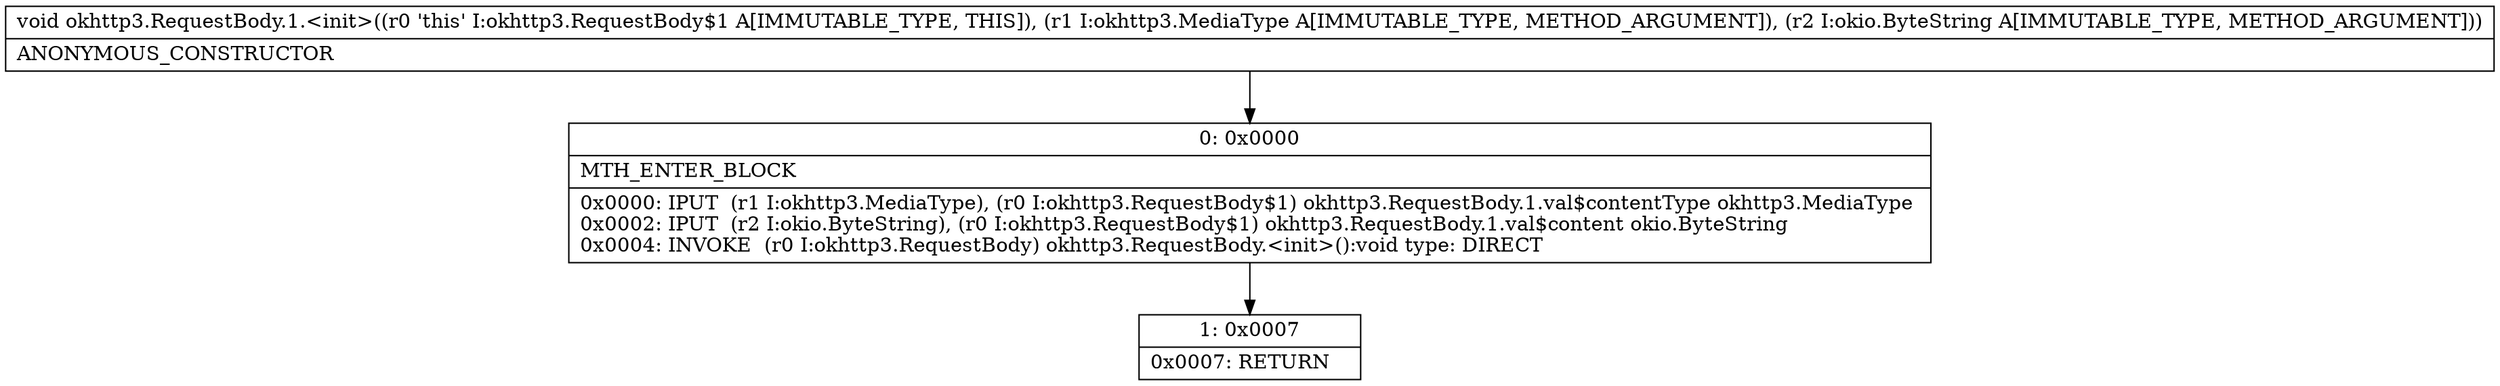 digraph "CFG forokhttp3.RequestBody.1.\<init\>(Lokhttp3\/MediaType;Lokio\/ByteString;)V" {
Node_0 [shape=record,label="{0\:\ 0x0000|MTH_ENTER_BLOCK\l|0x0000: IPUT  (r1 I:okhttp3.MediaType), (r0 I:okhttp3.RequestBody$1) okhttp3.RequestBody.1.val$contentType okhttp3.MediaType \l0x0002: IPUT  (r2 I:okio.ByteString), (r0 I:okhttp3.RequestBody$1) okhttp3.RequestBody.1.val$content okio.ByteString \l0x0004: INVOKE  (r0 I:okhttp3.RequestBody) okhttp3.RequestBody.\<init\>():void type: DIRECT \l}"];
Node_1 [shape=record,label="{1\:\ 0x0007|0x0007: RETURN   \l}"];
MethodNode[shape=record,label="{void okhttp3.RequestBody.1.\<init\>((r0 'this' I:okhttp3.RequestBody$1 A[IMMUTABLE_TYPE, THIS]), (r1 I:okhttp3.MediaType A[IMMUTABLE_TYPE, METHOD_ARGUMENT]), (r2 I:okio.ByteString A[IMMUTABLE_TYPE, METHOD_ARGUMENT]))  | ANONYMOUS_CONSTRUCTOR\l}"];
MethodNode -> Node_0;
Node_0 -> Node_1;
}

